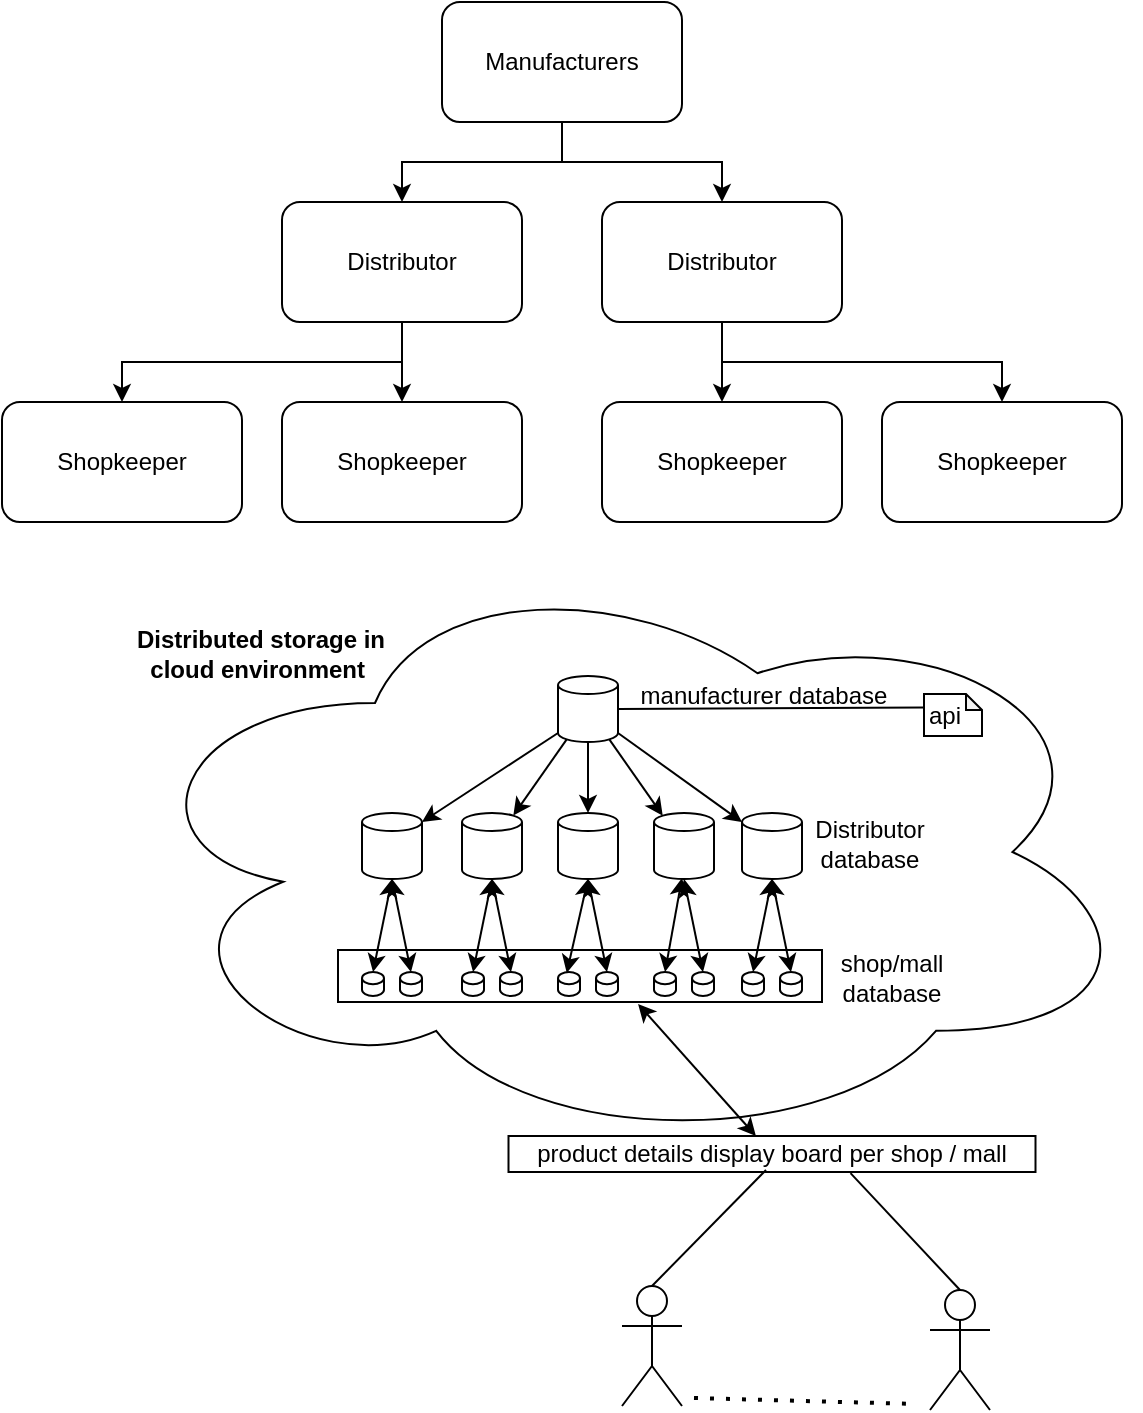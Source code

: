 <mxfile version="22.0.8" type="github">
  <diagram name="Page-1" id="uEp4EVWgefzC1EmhVkt7">
    <mxGraphModel dx="1805" dy="760" grid="0" gridSize="10" guides="1" tooltips="1" connect="1" arrows="1" fold="1" page="1" pageScale="1" pageWidth="827" pageHeight="1169" math="0" shadow="0">
      <root>
        <mxCell id="0" />
        <mxCell id="1" parent="0" />
        <mxCell id="57U_qNmCyxQekRrgPV9h-10" style="edgeStyle=orthogonalEdgeStyle;rounded=0;orthogonalLoop=1;jettySize=auto;html=1;exitX=0.5;exitY=1;exitDx=0;exitDy=0;entryX=0.5;entryY=0;entryDx=0;entryDy=0;" edge="1" parent="1" source="57U_qNmCyxQekRrgPV9h-1" target="57U_qNmCyxQekRrgPV9h-2">
          <mxGeometry relative="1" as="geometry" />
        </mxCell>
        <mxCell id="57U_qNmCyxQekRrgPV9h-11" style="edgeStyle=orthogonalEdgeStyle;rounded=0;orthogonalLoop=1;jettySize=auto;html=1;exitX=0.5;exitY=1;exitDx=0;exitDy=0;" edge="1" parent="1" source="57U_qNmCyxQekRrgPV9h-1" target="57U_qNmCyxQekRrgPV9h-5">
          <mxGeometry relative="1" as="geometry" />
        </mxCell>
        <mxCell id="57U_qNmCyxQekRrgPV9h-1" value="Manufacturers" style="rounded=1;whiteSpace=wrap;html=1;" vertex="1" parent="1">
          <mxGeometry x="360" y="120" width="120" height="60" as="geometry" />
        </mxCell>
        <mxCell id="57U_qNmCyxQekRrgPV9h-12" style="edgeStyle=orthogonalEdgeStyle;rounded=0;orthogonalLoop=1;jettySize=auto;html=1;exitX=0.5;exitY=1;exitDx=0;exitDy=0;entryX=0.5;entryY=0;entryDx=0;entryDy=0;" edge="1" parent="1" source="57U_qNmCyxQekRrgPV9h-2" target="57U_qNmCyxQekRrgPV9h-6">
          <mxGeometry relative="1" as="geometry" />
        </mxCell>
        <mxCell id="57U_qNmCyxQekRrgPV9h-13" style="edgeStyle=orthogonalEdgeStyle;rounded=0;orthogonalLoop=1;jettySize=auto;html=1;exitX=0.5;exitY=1;exitDx=0;exitDy=0;" edge="1" parent="1" source="57U_qNmCyxQekRrgPV9h-2" target="57U_qNmCyxQekRrgPV9h-7">
          <mxGeometry relative="1" as="geometry" />
        </mxCell>
        <mxCell id="57U_qNmCyxQekRrgPV9h-2" value="Distributor" style="rounded=1;whiteSpace=wrap;html=1;" vertex="1" parent="1">
          <mxGeometry x="280" y="220" width="120" height="60" as="geometry" />
        </mxCell>
        <mxCell id="57U_qNmCyxQekRrgPV9h-14" style="edgeStyle=orthogonalEdgeStyle;rounded=0;orthogonalLoop=1;jettySize=auto;html=1;exitX=0.5;exitY=1;exitDx=0;exitDy=0;entryX=0.5;entryY=0;entryDx=0;entryDy=0;" edge="1" parent="1" source="57U_qNmCyxQekRrgPV9h-5" target="57U_qNmCyxQekRrgPV9h-8">
          <mxGeometry relative="1" as="geometry" />
        </mxCell>
        <mxCell id="57U_qNmCyxQekRrgPV9h-15" style="edgeStyle=orthogonalEdgeStyle;rounded=0;orthogonalLoop=1;jettySize=auto;html=1;exitX=0.5;exitY=1;exitDx=0;exitDy=0;" edge="1" parent="1" source="57U_qNmCyxQekRrgPV9h-5" target="57U_qNmCyxQekRrgPV9h-9">
          <mxGeometry relative="1" as="geometry" />
        </mxCell>
        <mxCell id="57U_qNmCyxQekRrgPV9h-5" value="Distributor" style="rounded=1;whiteSpace=wrap;html=1;" vertex="1" parent="1">
          <mxGeometry x="440" y="220" width="120" height="60" as="geometry" />
        </mxCell>
        <mxCell id="57U_qNmCyxQekRrgPV9h-6" value="Shopkeeper" style="rounded=1;whiteSpace=wrap;html=1;" vertex="1" parent="1">
          <mxGeometry x="140" y="320" width="120" height="60" as="geometry" />
        </mxCell>
        <mxCell id="57U_qNmCyxQekRrgPV9h-7" value="Shopkeeper" style="rounded=1;whiteSpace=wrap;html=1;" vertex="1" parent="1">
          <mxGeometry x="280" y="320" width="120" height="60" as="geometry" />
        </mxCell>
        <mxCell id="57U_qNmCyxQekRrgPV9h-8" value="Shopkeeper" style="rounded=1;whiteSpace=wrap;html=1;" vertex="1" parent="1">
          <mxGeometry x="440" y="320" width="120" height="60" as="geometry" />
        </mxCell>
        <mxCell id="57U_qNmCyxQekRrgPV9h-9" value="Shopkeeper" style="rounded=1;whiteSpace=wrap;html=1;" vertex="1" parent="1">
          <mxGeometry x="580" y="320" width="120" height="60" as="geometry" />
        </mxCell>
        <mxCell id="57U_qNmCyxQekRrgPV9h-59" value="product details display board per shop / mall" style="rounded=0;whiteSpace=wrap;html=1;" vertex="1" parent="1">
          <mxGeometry x="393.25" y="687" width="263.5" height="18" as="geometry" />
        </mxCell>
        <mxCell id="57U_qNmCyxQekRrgPV9h-60" value="" style="ellipse;shape=cloud;whiteSpace=wrap;html=1;" vertex="1" parent="1">
          <mxGeometry x="199" y="396" width="510" height="298" as="geometry" />
        </mxCell>
        <mxCell id="57U_qNmCyxQekRrgPV9h-61" value="" style="shape=cylinder3;whiteSpace=wrap;html=1;boundedLbl=1;backgroundOutline=1;size=4.5;" vertex="1" parent="1">
          <mxGeometry x="418" y="457" width="30" height="33" as="geometry" />
        </mxCell>
        <mxCell id="57U_qNmCyxQekRrgPV9h-62" value="" style="shape=cylinder3;whiteSpace=wrap;html=1;boundedLbl=1;backgroundOutline=1;size=4.5;" vertex="1" parent="1">
          <mxGeometry x="320" y="525.5" width="30" height="33" as="geometry" />
        </mxCell>
        <mxCell id="57U_qNmCyxQekRrgPV9h-63" value="" style="shape=cylinder3;whiteSpace=wrap;html=1;boundedLbl=1;backgroundOutline=1;size=4.5;" vertex="1" parent="1">
          <mxGeometry x="370" y="525.5" width="30" height="33" as="geometry" />
        </mxCell>
        <mxCell id="57U_qNmCyxQekRrgPV9h-64" value="" style="shape=cylinder3;whiteSpace=wrap;html=1;boundedLbl=1;backgroundOutline=1;size=4.5;" vertex="1" parent="1">
          <mxGeometry x="418" y="525.5" width="30" height="33" as="geometry" />
        </mxCell>
        <mxCell id="57U_qNmCyxQekRrgPV9h-65" value="" style="shape=cylinder3;whiteSpace=wrap;html=1;boundedLbl=1;backgroundOutline=1;size=4.5;" vertex="1" parent="1">
          <mxGeometry x="466" y="525.5" width="30" height="33" as="geometry" />
        </mxCell>
        <mxCell id="57U_qNmCyxQekRrgPV9h-66" value="" style="shape=cylinder3;whiteSpace=wrap;html=1;boundedLbl=1;backgroundOutline=1;size=4.5;" vertex="1" parent="1">
          <mxGeometry x="510" y="525.5" width="30" height="33" as="geometry" />
        </mxCell>
        <mxCell id="57U_qNmCyxQekRrgPV9h-67" value="" style="rounded=0;whiteSpace=wrap;html=1;" vertex="1" parent="1">
          <mxGeometry x="308" y="594" width="242" height="26" as="geometry" />
        </mxCell>
        <mxCell id="57U_qNmCyxQekRrgPV9h-68" value="" style="shape=cylinder3;whiteSpace=wrap;html=1;boundedLbl=1;backgroundOutline=1;size=3.063;" vertex="1" parent="1">
          <mxGeometry x="320" y="605" width="11" height="12" as="geometry" />
        </mxCell>
        <mxCell id="57U_qNmCyxQekRrgPV9h-69" value="" style="shape=cylinder3;whiteSpace=wrap;html=1;boundedLbl=1;backgroundOutline=1;size=3.063;" vertex="1" parent="1">
          <mxGeometry x="339" y="605" width="11" height="12" as="geometry" />
        </mxCell>
        <mxCell id="57U_qNmCyxQekRrgPV9h-70" value="" style="shape=cylinder3;whiteSpace=wrap;html=1;boundedLbl=1;backgroundOutline=1;size=3.063;" vertex="1" parent="1">
          <mxGeometry x="370" y="605" width="11" height="12" as="geometry" />
        </mxCell>
        <mxCell id="57U_qNmCyxQekRrgPV9h-71" value="" style="shape=cylinder3;whiteSpace=wrap;html=1;boundedLbl=1;backgroundOutline=1;size=3.063;" vertex="1" parent="1">
          <mxGeometry x="389" y="605" width="11" height="12" as="geometry" />
        </mxCell>
        <mxCell id="57U_qNmCyxQekRrgPV9h-72" value="" style="shape=cylinder3;whiteSpace=wrap;html=1;boundedLbl=1;backgroundOutline=1;size=3.063;" vertex="1" parent="1">
          <mxGeometry x="418" y="605" width="11" height="12" as="geometry" />
        </mxCell>
        <mxCell id="57U_qNmCyxQekRrgPV9h-73" value="" style="shape=cylinder3;whiteSpace=wrap;html=1;boundedLbl=1;backgroundOutline=1;size=3.063;" vertex="1" parent="1">
          <mxGeometry x="437" y="605" width="11" height="12" as="geometry" />
        </mxCell>
        <mxCell id="57U_qNmCyxQekRrgPV9h-74" value="" style="shape=cylinder3;whiteSpace=wrap;html=1;boundedLbl=1;backgroundOutline=1;size=3.063;" vertex="1" parent="1">
          <mxGeometry x="466" y="605" width="11" height="12" as="geometry" />
        </mxCell>
        <mxCell id="57U_qNmCyxQekRrgPV9h-75" value="" style="shape=cylinder3;whiteSpace=wrap;html=1;boundedLbl=1;backgroundOutline=1;size=3.063;" vertex="1" parent="1">
          <mxGeometry x="485" y="605" width="11" height="12" as="geometry" />
        </mxCell>
        <mxCell id="57U_qNmCyxQekRrgPV9h-76" value="" style="shape=cylinder3;whiteSpace=wrap;html=1;boundedLbl=1;backgroundOutline=1;size=3.063;" vertex="1" parent="1">
          <mxGeometry x="510" y="605" width="11" height="12" as="geometry" />
        </mxCell>
        <mxCell id="57U_qNmCyxQekRrgPV9h-77" value="" style="shape=cylinder3;whiteSpace=wrap;html=1;boundedLbl=1;backgroundOutline=1;size=3.063;" vertex="1" parent="1">
          <mxGeometry x="529" y="605" width="11" height="12" as="geometry" />
        </mxCell>
        <mxCell id="57U_qNmCyxQekRrgPV9h-78" value="" style="shape=note;whiteSpace=wrap;html=1;backgroundOutline=1;darkOpacity=0.05;size=8;" vertex="1" parent="1">
          <mxGeometry x="601" y="466" width="29" height="21" as="geometry" />
        </mxCell>
        <mxCell id="57U_qNmCyxQekRrgPV9h-79" value="api" style="text;html=1;strokeColor=none;fillColor=none;align=center;verticalAlign=middle;whiteSpace=wrap;rounded=0;" vertex="1" parent="1">
          <mxGeometry x="601" y="469" width="21" height="15" as="geometry" />
        </mxCell>
        <mxCell id="57U_qNmCyxQekRrgPV9h-80" value="" style="endArrow=classic;html=1;rounded=0;entryX=1;entryY=0;entryDx=0;entryDy=4.5;entryPerimeter=0;exitX=0;exitY=1;exitDx=0;exitDy=-4.5;exitPerimeter=0;" edge="1" parent="1" source="57U_qNmCyxQekRrgPV9h-61" target="57U_qNmCyxQekRrgPV9h-62">
          <mxGeometry width="50" height="50" relative="1" as="geometry">
            <mxPoint x="420" y="474.5" as="sourcePoint" />
            <mxPoint x="350" y="525.5" as="targetPoint" />
          </mxGeometry>
        </mxCell>
        <mxCell id="57U_qNmCyxQekRrgPV9h-81" value="" style="endArrow=classic;html=1;rounded=0;entryX=0.855;entryY=0;entryDx=0;entryDy=1.305;entryPerimeter=0;exitX=0.145;exitY=1;exitDx=0;exitDy=-1.305;exitPerimeter=0;" edge="1" parent="1" source="57U_qNmCyxQekRrgPV9h-61" target="57U_qNmCyxQekRrgPV9h-63">
          <mxGeometry width="50" height="50" relative="1" as="geometry">
            <mxPoint x="433" y="476" as="sourcePoint" />
            <mxPoint x="358" y="545" as="targetPoint" />
          </mxGeometry>
        </mxCell>
        <mxCell id="57U_qNmCyxQekRrgPV9h-82" value="" style="endArrow=classic;html=1;rounded=0;entryX=0.5;entryY=0;entryDx=0;entryDy=0;entryPerimeter=0;" edge="1" parent="1" source="57U_qNmCyxQekRrgPV9h-61" target="57U_qNmCyxQekRrgPV9h-64">
          <mxGeometry width="50" height="50" relative="1" as="geometry">
            <mxPoint x="438" y="504" as="sourcePoint" />
            <mxPoint x="368" y="555" as="targetPoint" />
          </mxGeometry>
        </mxCell>
        <mxCell id="57U_qNmCyxQekRrgPV9h-83" value="" style="endArrow=classic;html=1;rounded=0;entryX=0.145;entryY=0;entryDx=0;entryDy=1.305;entryPerimeter=0;exitX=0.855;exitY=1;exitDx=0;exitDy=-1.305;exitPerimeter=0;" edge="1" parent="1" source="57U_qNmCyxQekRrgPV9h-61" target="57U_qNmCyxQekRrgPV9h-65">
          <mxGeometry width="50" height="50" relative="1" as="geometry">
            <mxPoint x="448" y="514" as="sourcePoint" />
            <mxPoint x="378" y="565" as="targetPoint" />
          </mxGeometry>
        </mxCell>
        <mxCell id="57U_qNmCyxQekRrgPV9h-84" value="" style="endArrow=classic;html=1;rounded=0;entryX=0;entryY=0;entryDx=0;entryDy=4.5;entryPerimeter=0;exitX=1;exitY=1;exitDx=0;exitDy=-4.5;exitPerimeter=0;" edge="1" parent="1" source="57U_qNmCyxQekRrgPV9h-61" target="57U_qNmCyxQekRrgPV9h-66">
          <mxGeometry width="50" height="50" relative="1" as="geometry">
            <mxPoint x="458" y="524" as="sourcePoint" />
            <mxPoint x="388" y="575" as="targetPoint" />
          </mxGeometry>
        </mxCell>
        <mxCell id="57U_qNmCyxQekRrgPV9h-85" value="" style="endArrow=classic;startArrow=classic;html=1;rounded=0;entryX=0.5;entryY=1;entryDx=0;entryDy=0;entryPerimeter=0;exitX=0.5;exitY=0;exitDx=0;exitDy=0;exitPerimeter=0;" edge="1" parent="1" source="57U_qNmCyxQekRrgPV9h-68" target="57U_qNmCyxQekRrgPV9h-62">
          <mxGeometry width="50" height="50" relative="1" as="geometry">
            <mxPoint x="357" y="553" as="sourcePoint" />
            <mxPoint x="407" y="503" as="targetPoint" />
          </mxGeometry>
        </mxCell>
        <mxCell id="57U_qNmCyxQekRrgPV9h-86" value="" style="endArrow=classic;startArrow=classic;html=1;rounded=0;entryX=0.5;entryY=1;entryDx=0;entryDy=0;entryPerimeter=0;exitX=0.5;exitY=0;exitDx=0;exitDy=0;exitPerimeter=0;" edge="1" parent="1" source="57U_qNmCyxQekRrgPV9h-69" target="57U_qNmCyxQekRrgPV9h-62">
          <mxGeometry width="50" height="50" relative="1" as="geometry">
            <mxPoint x="336" y="615" as="sourcePoint" />
            <mxPoint x="345" y="569" as="targetPoint" />
          </mxGeometry>
        </mxCell>
        <mxCell id="57U_qNmCyxQekRrgPV9h-87" value="" style="endArrow=classic;startArrow=classic;html=1;rounded=0;exitX=0.5;exitY=0;exitDx=0;exitDy=0;exitPerimeter=0;entryX=0.5;entryY=1;entryDx=0;entryDy=0;entryPerimeter=0;" edge="1" parent="1" source="57U_qNmCyxQekRrgPV9h-70" target="57U_qNmCyxQekRrgPV9h-63">
          <mxGeometry width="50" height="50" relative="1" as="geometry">
            <mxPoint x="375.5" y="604.5" as="sourcePoint" />
            <mxPoint x="385" y="559" as="targetPoint" />
          </mxGeometry>
        </mxCell>
        <mxCell id="57U_qNmCyxQekRrgPV9h-88" value="" style="endArrow=classic;startArrow=classic;html=1;rounded=0;entryX=0.5;entryY=1;entryDx=0;entryDy=0;entryPerimeter=0;exitX=0.5;exitY=0;exitDx=0;exitDy=0;exitPerimeter=0;" edge="1" parent="1" source="57U_qNmCyxQekRrgPV9h-71" target="57U_qNmCyxQekRrgPV9h-63">
          <mxGeometry width="50" height="50" relative="1" as="geometry">
            <mxPoint x="394.5" y="604.5" as="sourcePoint" />
            <mxPoint x="384.5" y="558.5" as="targetPoint" />
          </mxGeometry>
        </mxCell>
        <mxCell id="57U_qNmCyxQekRrgPV9h-89" value="" style="endArrow=classic;startArrow=classic;html=1;rounded=0;exitX=0.397;exitY=0.038;exitDx=0;exitDy=0;exitPerimeter=0;entryX=0.5;entryY=1;entryDx=0;entryDy=0;entryPerimeter=0;" edge="1" parent="1" source="57U_qNmCyxQekRrgPV9h-72" target="57U_qNmCyxQekRrgPV9h-64">
          <mxGeometry width="50" height="50" relative="1" as="geometry">
            <mxPoint x="346" y="625" as="sourcePoint" />
            <mxPoint x="432" y="559" as="targetPoint" />
          </mxGeometry>
        </mxCell>
        <mxCell id="57U_qNmCyxQekRrgPV9h-90" value="" style="endArrow=classic;startArrow=classic;html=1;rounded=0;entryX=0.5;entryY=1;entryDx=0;entryDy=0;entryPerimeter=0;exitX=0.5;exitY=0;exitDx=0;exitDy=0;exitPerimeter=0;" edge="1" parent="1" source="57U_qNmCyxQekRrgPV9h-73" target="57U_qNmCyxQekRrgPV9h-64">
          <mxGeometry width="50" height="50" relative="1" as="geometry">
            <mxPoint x="365" y="625" as="sourcePoint" />
            <mxPoint x="355" y="579" as="targetPoint" />
          </mxGeometry>
        </mxCell>
        <mxCell id="57U_qNmCyxQekRrgPV9h-91" value="" style="endArrow=classic;startArrow=classic;html=1;rounded=0;entryX=0.467;entryY=0.985;entryDx=0;entryDy=0;entryPerimeter=0;exitX=0.5;exitY=0;exitDx=0;exitDy=0;exitPerimeter=0;" edge="1" parent="1" source="57U_qNmCyxQekRrgPV9h-74" target="57U_qNmCyxQekRrgPV9h-65">
          <mxGeometry width="50" height="50" relative="1" as="geometry">
            <mxPoint x="356" y="635" as="sourcePoint" />
            <mxPoint x="365" y="589" as="targetPoint" />
          </mxGeometry>
        </mxCell>
        <mxCell id="57U_qNmCyxQekRrgPV9h-92" value="" style="endArrow=classic;startArrow=classic;html=1;rounded=0;entryX=0.5;entryY=1;entryDx=0;entryDy=0;entryPerimeter=0;exitX=0.5;exitY=0;exitDx=0;exitDy=0;exitPerimeter=0;" edge="1" parent="1" source="57U_qNmCyxQekRrgPV9h-75" target="57U_qNmCyxQekRrgPV9h-65">
          <mxGeometry width="50" height="50" relative="1" as="geometry">
            <mxPoint x="375" y="635" as="sourcePoint" />
            <mxPoint x="365" y="589" as="targetPoint" />
          </mxGeometry>
        </mxCell>
        <mxCell id="57U_qNmCyxQekRrgPV9h-93" value="" style="endArrow=classic;startArrow=classic;html=1;rounded=0;entryX=0.5;entryY=1;entryDx=0;entryDy=0;entryPerimeter=0;exitX=0.5;exitY=0;exitDx=0;exitDy=0;exitPerimeter=0;" edge="1" parent="1" source="57U_qNmCyxQekRrgPV9h-76" target="57U_qNmCyxQekRrgPV9h-66">
          <mxGeometry width="50" height="50" relative="1" as="geometry">
            <mxPoint x="366" y="645" as="sourcePoint" />
            <mxPoint x="375" y="599" as="targetPoint" />
          </mxGeometry>
        </mxCell>
        <mxCell id="57U_qNmCyxQekRrgPV9h-94" value="" style="endArrow=classic;startArrow=classic;html=1;rounded=0;entryX=0.5;entryY=1;entryDx=0;entryDy=0;entryPerimeter=0;exitX=0.5;exitY=0;exitDx=0;exitDy=0;exitPerimeter=0;" edge="1" parent="1" source="57U_qNmCyxQekRrgPV9h-77" target="57U_qNmCyxQekRrgPV9h-66">
          <mxGeometry width="50" height="50" relative="1" as="geometry">
            <mxPoint x="385" y="645" as="sourcePoint" />
            <mxPoint x="375" y="599" as="targetPoint" />
          </mxGeometry>
        </mxCell>
        <mxCell id="57U_qNmCyxQekRrgPV9h-95" value="Distributor database" style="text;html=1;strokeColor=none;fillColor=none;align=center;verticalAlign=middle;whiteSpace=wrap;rounded=0;" vertex="1" parent="1">
          <mxGeometry x="544" y="525.5" width="60" height="30" as="geometry" />
        </mxCell>
        <mxCell id="57U_qNmCyxQekRrgPV9h-96" value="shop/mall database" style="text;html=1;strokeColor=none;fillColor=none;align=center;verticalAlign=middle;whiteSpace=wrap;rounded=0;" vertex="1" parent="1">
          <mxGeometry x="554.5" y="594" width="60" height="27" as="geometry" />
        </mxCell>
        <mxCell id="57U_qNmCyxQekRrgPV9h-97" value="" style="endArrow=classic;startArrow=classic;html=1;rounded=0;entryX=0.62;entryY=1.038;entryDx=0;entryDy=0;entryPerimeter=0;" edge="1" parent="1" source="57U_qNmCyxQekRrgPV9h-59" target="57U_qNmCyxQekRrgPV9h-67">
          <mxGeometry width="50" height="50" relative="1" as="geometry">
            <mxPoint x="535" y="582" as="sourcePoint" />
            <mxPoint x="585" y="532" as="targetPoint" />
          </mxGeometry>
        </mxCell>
        <mxCell id="57U_qNmCyxQekRrgPV9h-98" value="" style="shape=umlActor;verticalLabelPosition=bottom;verticalAlign=top;html=1;outlineConnect=0;" vertex="1" parent="1">
          <mxGeometry x="450" y="762" width="30" height="60" as="geometry" />
        </mxCell>
        <mxCell id="57U_qNmCyxQekRrgPV9h-99" value="" style="shape=umlActor;verticalLabelPosition=bottom;verticalAlign=top;html=1;outlineConnect=0;" vertex="1" parent="1">
          <mxGeometry x="604" y="764" width="30" height="60" as="geometry" />
        </mxCell>
        <mxCell id="57U_qNmCyxQekRrgPV9h-101" value="" style="endArrow=none;dashed=1;html=1;dashPattern=1 3;strokeWidth=2;rounded=0;" edge="1" parent="1">
          <mxGeometry width="50" height="50" relative="1" as="geometry">
            <mxPoint x="486" y="818" as="sourcePoint" />
            <mxPoint x="597" y="821" as="targetPoint" />
          </mxGeometry>
        </mxCell>
        <mxCell id="57U_qNmCyxQekRrgPV9h-102" value="" style="endArrow=none;html=1;rounded=0;exitX=0.5;exitY=0;exitDx=0;exitDy=0;exitPerimeter=0;" edge="1" parent="1" source="57U_qNmCyxQekRrgPV9h-98">
          <mxGeometry width="50" height="50" relative="1" as="geometry">
            <mxPoint x="504" y="723" as="sourcePoint" />
            <mxPoint x="522" y="704" as="targetPoint" />
          </mxGeometry>
        </mxCell>
        <mxCell id="57U_qNmCyxQekRrgPV9h-103" value="" style="endArrow=none;html=1;rounded=0;exitX=0.5;exitY=0;exitDx=0;exitDy=0;exitPerimeter=0;entryX=0.649;entryY=1.033;entryDx=0;entryDy=0;entryPerimeter=0;" edge="1" parent="1" source="57U_qNmCyxQekRrgPV9h-99" target="57U_qNmCyxQekRrgPV9h-59">
          <mxGeometry width="50" height="50" relative="1" as="geometry">
            <mxPoint x="475" y="772" as="sourcePoint" />
            <mxPoint x="532" y="714" as="targetPoint" />
          </mxGeometry>
        </mxCell>
        <mxCell id="57U_qNmCyxQekRrgPV9h-104" value="" style="endArrow=none;html=1;rounded=0;entryX=0;entryY=0.25;entryDx=0;entryDy=0;exitX=1;exitY=0.5;exitDx=0;exitDy=0;exitPerimeter=0;" edge="1" parent="1" source="57U_qNmCyxQekRrgPV9h-61" target="57U_qNmCyxQekRrgPV9h-79">
          <mxGeometry width="50" height="50" relative="1" as="geometry">
            <mxPoint x="455" y="629" as="sourcePoint" />
            <mxPoint x="505" y="579" as="targetPoint" />
          </mxGeometry>
        </mxCell>
        <mxCell id="57U_qNmCyxQekRrgPV9h-105" value="manufacturer database" style="text;html=1;strokeColor=none;fillColor=none;align=center;verticalAlign=middle;whiteSpace=wrap;rounded=0;" vertex="1" parent="1">
          <mxGeometry x="450" y="457" width="142" height="20" as="geometry" />
        </mxCell>
        <mxCell id="57U_qNmCyxQekRrgPV9h-106" value="&lt;b&gt;Distributed storage in cloud environment&amp;nbsp;&lt;/b&gt;" style="text;html=1;strokeColor=none;fillColor=none;align=center;verticalAlign=middle;whiteSpace=wrap;rounded=0;" vertex="1" parent="1">
          <mxGeometry x="199" y="431" width="141" height="30" as="geometry" />
        </mxCell>
      </root>
    </mxGraphModel>
  </diagram>
</mxfile>
